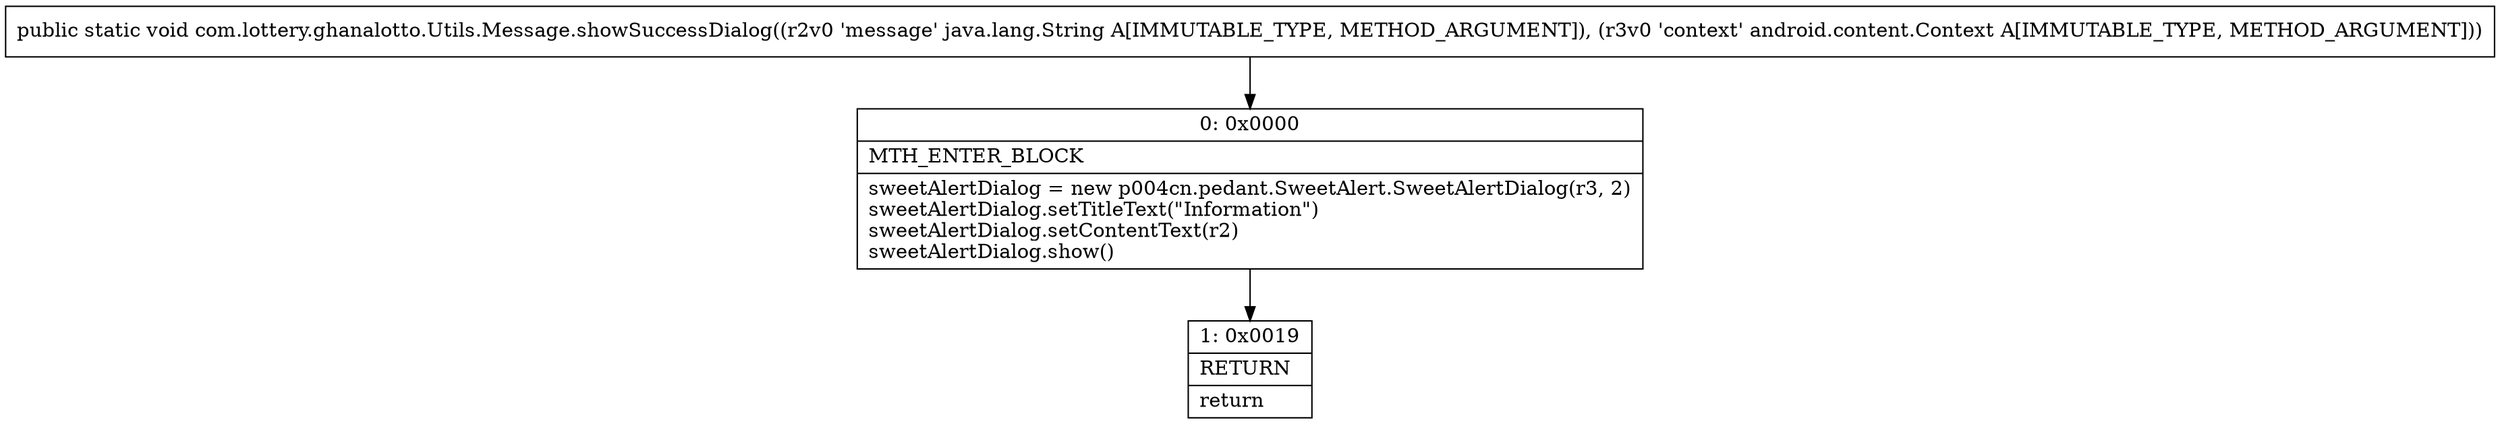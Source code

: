 digraph "CFG forcom.lottery.ghanalotto.Utils.Message.showSuccessDialog(Ljava\/lang\/String;Landroid\/content\/Context;)V" {
Node_0 [shape=record,label="{0\:\ 0x0000|MTH_ENTER_BLOCK\l|sweetAlertDialog = new p004cn.pedant.SweetAlert.SweetAlertDialog(r3, 2)\lsweetAlertDialog.setTitleText(\"Information\")\lsweetAlertDialog.setContentText(r2)\lsweetAlertDialog.show()\l}"];
Node_1 [shape=record,label="{1\:\ 0x0019|RETURN\l|return\l}"];
MethodNode[shape=record,label="{public static void com.lottery.ghanalotto.Utils.Message.showSuccessDialog((r2v0 'message' java.lang.String A[IMMUTABLE_TYPE, METHOD_ARGUMENT]), (r3v0 'context' android.content.Context A[IMMUTABLE_TYPE, METHOD_ARGUMENT])) }"];
MethodNode -> Node_0;
Node_0 -> Node_1;
}

